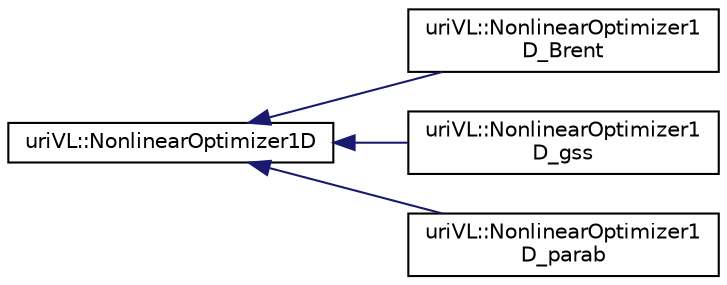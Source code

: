 digraph "Graphical Class Hierarchy"
{
  edge [fontname="Helvetica",fontsize="10",labelfontname="Helvetica",labelfontsize="10"];
  node [fontname="Helvetica",fontsize="10",shape=record];
  rankdir="LR";
  Node1 [label="uriVL::NonlinearOptimizer1D",height=0.2,width=0.4,color="black", fillcolor="white", style="filled",URL="$classuriVL_1_1NonlinearOptimizer1D.html",tooltip="Pure virtual parent class for all 1-dimensional optimizers Its subclasses will actually implement an ..."];
  Node1 -> Node2 [dir="back",color="midnightblue",fontsize="10",style="solid",fontname="Helvetica"];
  Node2 [label="uriVL::NonlinearOptimizer1\lD_Brent",height=0.2,width=0.4,color="black", fillcolor="white", style="filled",URL="$classuriVL_1_1NonlinearOptimizer1D__Brent.html",tooltip="1-dimensional optimizer that implements the Brent optimization algorithm (combining parabolic and gol..."];
  Node1 -> Node3 [dir="back",color="midnightblue",fontsize="10",style="solid",fontname="Helvetica"];
  Node3 [label="uriVL::NonlinearOptimizer1\lD_gss",height=0.2,width=0.4,color="black", fillcolor="white", style="filled",URL="$classuriVL_1_1NonlinearOptimizer1D__gss.html",tooltip="1-dimensional optimizerimplementing the golden section search. "];
  Node1 -> Node4 [dir="back",color="midnightblue",fontsize="10",style="solid",fontname="Helvetica"];
  Node4 [label="uriVL::NonlinearOptimizer1\lD_parab",height=0.2,width=0.4,color="black", fillcolor="white", style="filled",URL="$classuriVL_1_1NonlinearOptimizer1D__parab.html",tooltip="1-dimensional optimizer that implements my own version of combining parabolic interposlation and gold..."];
}
